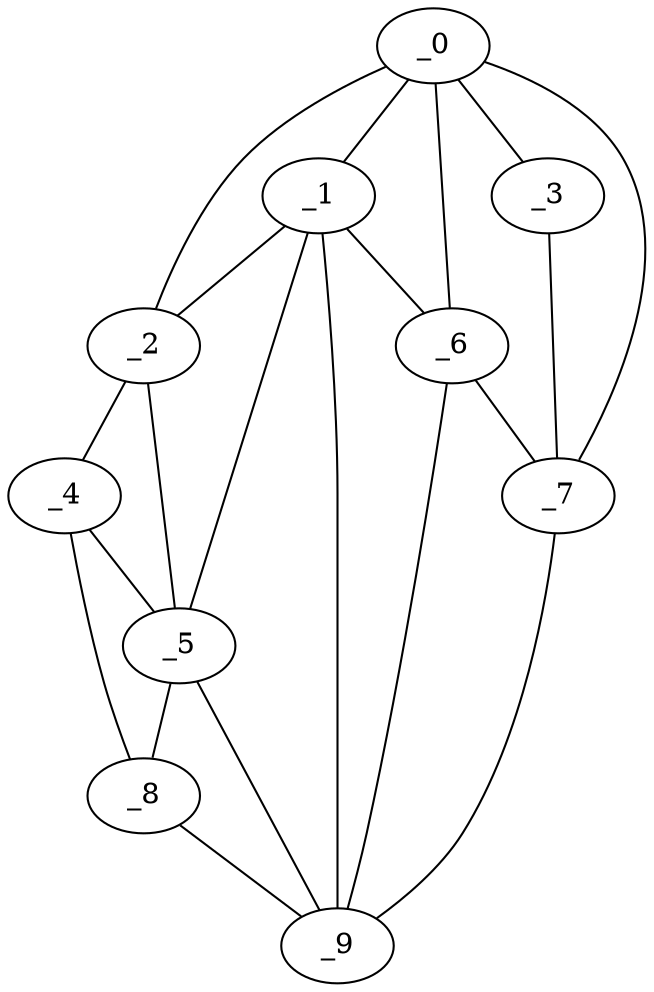 graph "obj33__95.gxl" {
	_0	 [x=56,
		y=35];
	_1	 [x=57,
		y=55];
	_0 -- _1	 [valence=1];
	_2	 [x=57,
		y=126];
	_0 -- _2	 [valence=1];
	_3	 [x=67,
		y=2];
	_0 -- _3	 [valence=1];
	_6	 [x=76,
		y=53];
	_0 -- _6	 [valence=2];
	_7	 [x=77,
		y=34];
	_0 -- _7	 [valence=1];
	_1 -- _2	 [valence=2];
	_5	 [x=75,
		y=113];
	_1 -- _5	 [valence=2];
	_1 -- _6	 [valence=2];
	_9	 [x=78,
		y=66];
	_1 -- _9	 [valence=2];
	_4	 [x=67,
		y=125];
	_2 -- _4	 [valence=1];
	_2 -- _5	 [valence=1];
	_3 -- _7	 [valence=1];
	_4 -- _5	 [valence=2];
	_8	 [x=77,
		y=119];
	_4 -- _8	 [valence=1];
	_5 -- _8	 [valence=2];
	_5 -- _9	 [valence=2];
	_6 -- _7	 [valence=2];
	_6 -- _9	 [valence=2];
	_7 -- _9	 [valence=1];
	_8 -- _9	 [valence=1];
}
